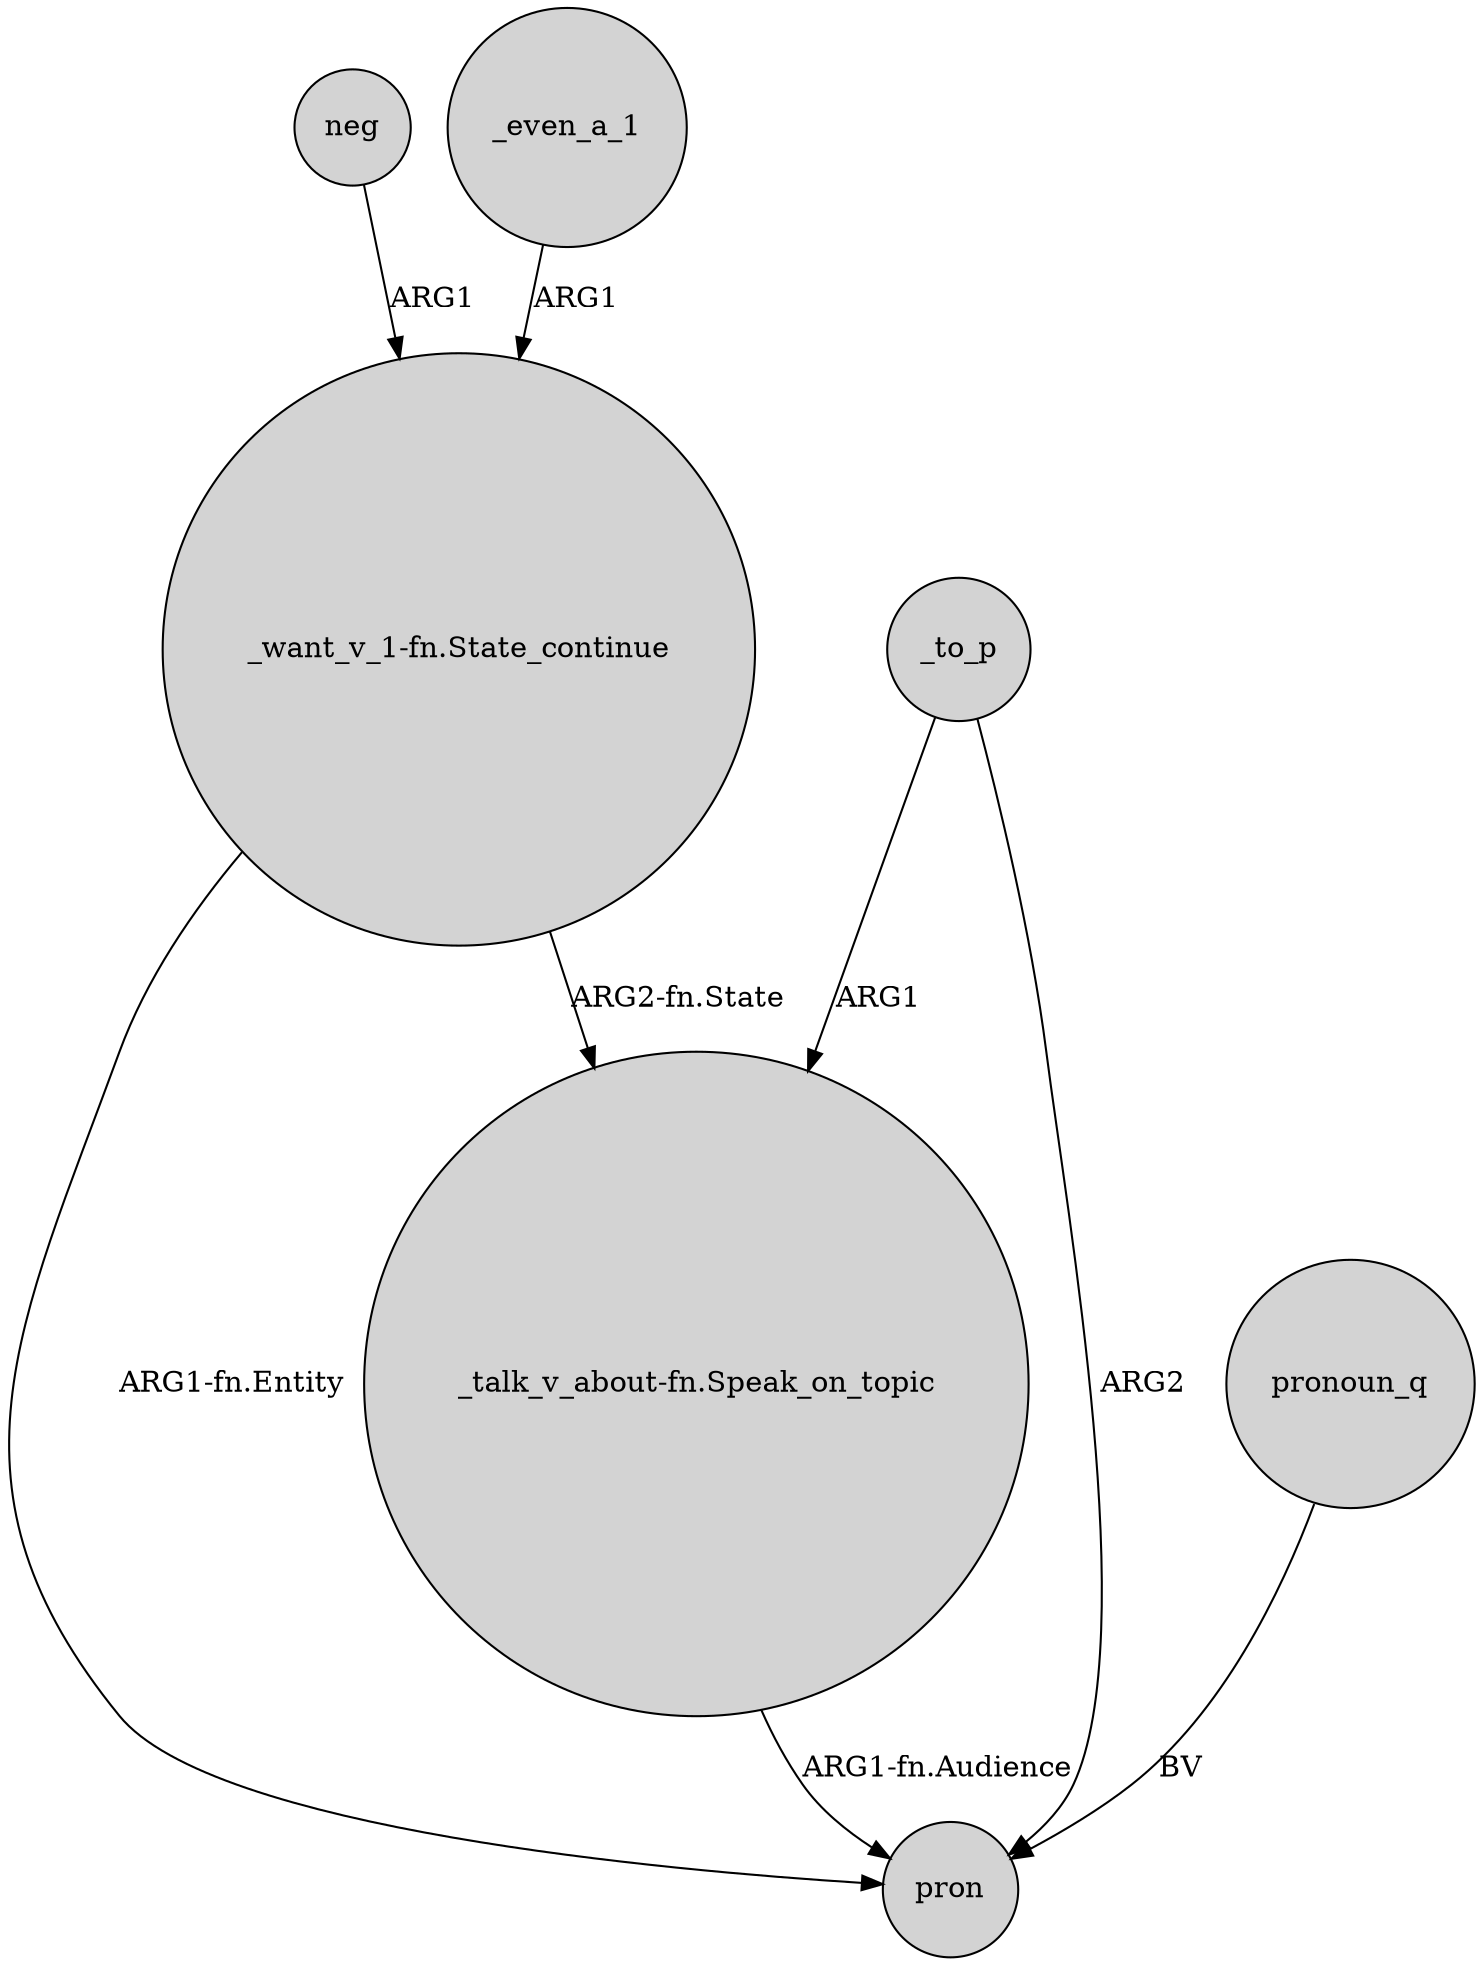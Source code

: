 digraph {
	node [shape=circle style=filled]
	"_talk_v_about-fn.Speak_on_topic" -> pron [label="ARG1-fn.Audience"]
	"_want_v_1-fn.State_continue" -> pron [label="ARG1-fn.Entity"]
	_to_p -> pron [label=ARG2]
	"_want_v_1-fn.State_continue" -> "_talk_v_about-fn.Speak_on_topic" [label="ARG2-fn.State"]
	neg -> "_want_v_1-fn.State_continue" [label=ARG1]
	_to_p -> "_talk_v_about-fn.Speak_on_topic" [label=ARG1]
	pronoun_q -> pron [label=BV]
	_even_a_1 -> "_want_v_1-fn.State_continue" [label=ARG1]
}
